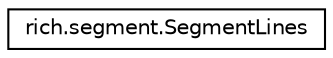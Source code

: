 digraph "Graphical Class Hierarchy"
{
 // LATEX_PDF_SIZE
  edge [fontname="Helvetica",fontsize="10",labelfontname="Helvetica",labelfontsize="10"];
  node [fontname="Helvetica",fontsize="10",shape=record];
  rankdir="LR";
  Node0 [label="rich.segment.SegmentLines",height=0.2,width=0.4,color="black", fillcolor="white", style="filled",URL="$classrich_1_1segment_1_1SegmentLines.html",tooltip=" "];
}
